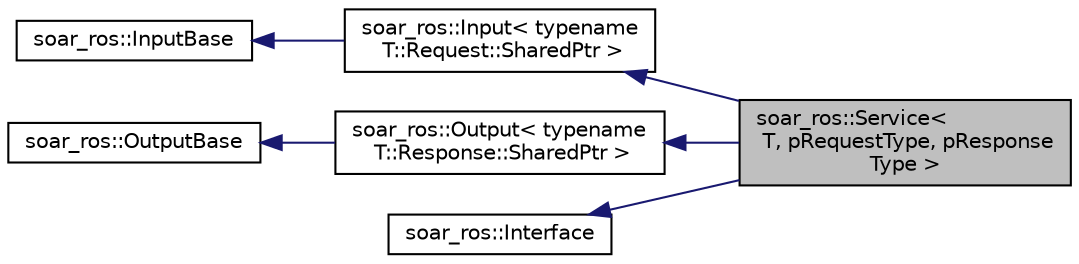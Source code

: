 digraph "soar_ros::Service&lt; T, pRequestType, pResponseType &gt;"
{
 // LATEX_PDF_SIZE
  edge [fontname="Helvetica",fontsize="10",labelfontname="Helvetica",labelfontsize="10"];
  node [fontname="Helvetica",fontsize="10",shape=record];
  rankdir="LR";
  Node1 [label="soar_ros::Service\<\l T, pRequestType, pResponse\lType \>",height=0.2,width=0.4,color="black", fillcolor="grey75", style="filled", fontcolor="black",tooltip=" "];
  Node2 -> Node1 [dir="back",color="midnightblue",fontsize="10",style="solid",fontname="Helvetica"];
  Node2 [label="soar_ros::Input\< typename\l T::Request::SharedPtr \>",height=0.2,width=0.4,color="black", fillcolor="white", style="filled",URL="$classsoar__ros_1_1Input.html",tooltip=" "];
  Node3 -> Node2 [dir="back",color="midnightblue",fontsize="10",style="solid",fontname="Helvetica"];
  Node3 [label="soar_ros::InputBase",height=0.2,width=0.4,color="black", fillcolor="white", style="filled",URL="$classsoar__ros_1_1InputBase.html",tooltip=" "];
  Node4 -> Node1 [dir="back",color="midnightblue",fontsize="10",style="solid",fontname="Helvetica"];
  Node4 [label="soar_ros::Output\< typename\l T::Response::SharedPtr \>",height=0.2,width=0.4,color="black", fillcolor="white", style="filled",URL="$classsoar__ros_1_1Output.html",tooltip=" "];
  Node5 -> Node4 [dir="back",color="midnightblue",fontsize="10",style="solid",fontname="Helvetica"];
  Node5 [label="soar_ros::OutputBase",height=0.2,width=0.4,color="black", fillcolor="white", style="filled",URL="$classsoar__ros_1_1OutputBase.html",tooltip=" "];
  Node6 -> Node1 [dir="back",color="midnightblue",fontsize="10",style="solid",fontname="Helvetica"];
  Node6 [label="soar_ros::Interface",height=0.2,width=0.4,color="black", fillcolor="white", style="filled",URL="$classsoar__ros_1_1Interface.html",tooltip=" "];
}
